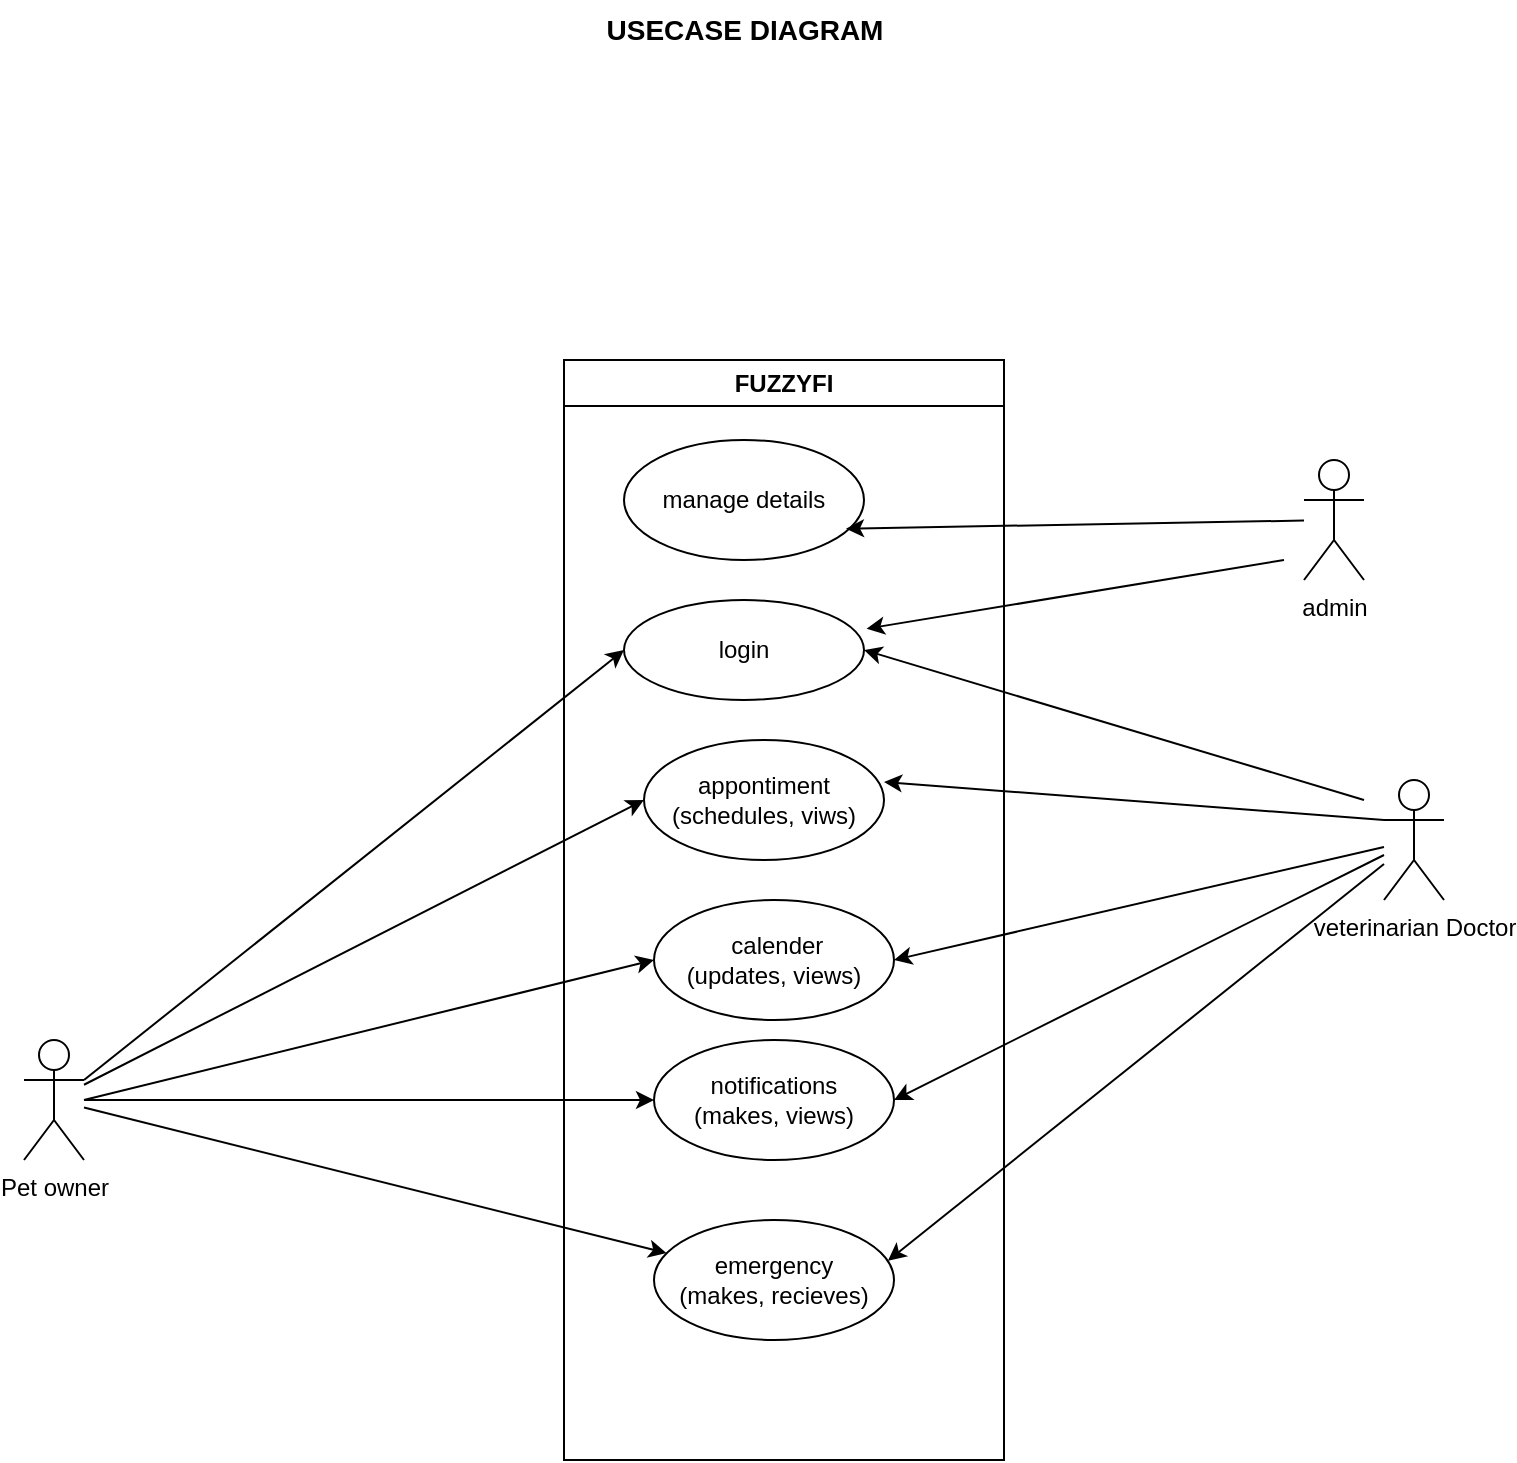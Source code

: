 <mxfile version="24.1.0" type="device">
  <diagram name="Page-1" id="OTb1ZRyh3Qiyg0LH3wsI">
    <mxGraphModel dx="780" dy="1644" grid="1" gridSize="10" guides="1" tooltips="1" connect="1" arrows="1" fold="1" page="1" pageScale="1" pageWidth="850" pageHeight="1100" math="0" shadow="0">
      <root>
        <mxCell id="0" />
        <mxCell id="1" parent="0" />
        <mxCell id="wVJ0UC80bQIWRE79aEJI-3" value="veterinarian Doctor" style="shape=umlActor;verticalLabelPosition=bottom;verticalAlign=top;html=1;outlineConnect=0;" parent="1" vertex="1">
          <mxGeometry x="730" y="120" width="30" height="60" as="geometry" />
        </mxCell>
        <mxCell id="wVJ0UC80bQIWRE79aEJI-4" value="admin" style="shape=umlActor;verticalLabelPosition=bottom;verticalAlign=top;html=1;outlineConnect=0;" parent="1" vertex="1">
          <mxGeometry x="690" y="-40" width="30" height="60" as="geometry" />
        </mxCell>
        <mxCell id="wVJ0UC80bQIWRE79aEJI-5" value="login" style="ellipse;whiteSpace=wrap;html=1;" parent="1" vertex="1">
          <mxGeometry x="350" y="30" width="120" height="50" as="geometry" />
        </mxCell>
        <mxCell id="wVJ0UC80bQIWRE79aEJI-6" value="appontiment&lt;div&gt;(schedules, viws)&lt;/div&gt;" style="ellipse;whiteSpace=wrap;html=1;" parent="1" vertex="1">
          <mxGeometry x="360" y="100" width="120" height="60" as="geometry" />
        </mxCell>
        <mxCell id="wVJ0UC80bQIWRE79aEJI-7" value="&amp;nbsp;calender&lt;div&gt;(updates, views)&lt;/div&gt;" style="ellipse;whiteSpace=wrap;html=1;" parent="1" vertex="1">
          <mxGeometry x="365" y="180" width="120" height="60" as="geometry" />
        </mxCell>
        <mxCell id="wVJ0UC80bQIWRE79aEJI-8" value="notifications&lt;div&gt;(makes, views)&lt;/div&gt;" style="ellipse;whiteSpace=wrap;html=1;" parent="1" vertex="1">
          <mxGeometry x="365" y="250" width="120" height="60" as="geometry" />
        </mxCell>
        <mxCell id="wVJ0UC80bQIWRE79aEJI-9" value="emergency&lt;div&gt;(makes, recieves)&lt;/div&gt;" style="ellipse;whiteSpace=wrap;html=1;" parent="1" vertex="1">
          <mxGeometry x="365" y="340" width="120" height="60" as="geometry" />
        </mxCell>
        <mxCell id="wVJ0UC80bQIWRE79aEJI-13" value="Pet owner" style="shape=umlActor;verticalLabelPosition=bottom;verticalAlign=top;html=1;outlineConnect=0;" parent="1" vertex="1">
          <mxGeometry x="50" y="250" width="30" height="60" as="geometry" />
        </mxCell>
        <mxCell id="wVJ0UC80bQIWRE79aEJI-14" value="manage details" style="ellipse;whiteSpace=wrap;html=1;" parent="1" vertex="1">
          <mxGeometry x="350" y="-50" width="120" height="60" as="geometry" />
        </mxCell>
        <mxCell id="wVJ0UC80bQIWRE79aEJI-15" value="" style="endArrow=classic;html=1;rounded=0;exitX=1;exitY=0.333;exitDx=0;exitDy=0;exitPerimeter=0;entryX=0;entryY=0.5;entryDx=0;entryDy=0;" parent="1" source="wVJ0UC80bQIWRE79aEJI-13" target="wVJ0UC80bQIWRE79aEJI-5" edge="1">
          <mxGeometry width="50" height="50" relative="1" as="geometry">
            <mxPoint x="100" y="240" as="sourcePoint" />
            <mxPoint x="150" y="190" as="targetPoint" />
          </mxGeometry>
        </mxCell>
        <mxCell id="wVJ0UC80bQIWRE79aEJI-16" value="" style="endArrow=classic;html=1;rounded=0;entryX=0;entryY=0.5;entryDx=0;entryDy=0;" parent="1" source="wVJ0UC80bQIWRE79aEJI-13" target="wVJ0UC80bQIWRE79aEJI-6" edge="1">
          <mxGeometry width="50" height="50" relative="1" as="geometry">
            <mxPoint x="180" y="270" as="sourcePoint" />
            <mxPoint x="230" y="220" as="targetPoint" />
          </mxGeometry>
        </mxCell>
        <mxCell id="wVJ0UC80bQIWRE79aEJI-17" value="" style="endArrow=classic;html=1;rounded=0;" parent="1" source="wVJ0UC80bQIWRE79aEJI-13" target="wVJ0UC80bQIWRE79aEJI-9" edge="1">
          <mxGeometry width="50" height="50" relative="1" as="geometry">
            <mxPoint x="220" y="290" as="sourcePoint" />
            <mxPoint x="270" y="240" as="targetPoint" />
          </mxGeometry>
        </mxCell>
        <mxCell id="wVJ0UC80bQIWRE79aEJI-18" value="" style="endArrow=classic;html=1;rounded=0;entryX=0;entryY=0.5;entryDx=0;entryDy=0;" parent="1" target="wVJ0UC80bQIWRE79aEJI-8" edge="1">
          <mxGeometry width="50" height="50" relative="1" as="geometry">
            <mxPoint x="80" y="280" as="sourcePoint" />
            <mxPoint x="310" y="240" as="targetPoint" />
          </mxGeometry>
        </mxCell>
        <mxCell id="wVJ0UC80bQIWRE79aEJI-19" value="" style="endArrow=classic;html=1;rounded=0;entryX=0;entryY=0.5;entryDx=0;entryDy=0;" parent="1" target="wVJ0UC80bQIWRE79aEJI-7" edge="1">
          <mxGeometry width="50" height="50" relative="1" as="geometry">
            <mxPoint x="80" y="280" as="sourcePoint" />
            <mxPoint x="300" y="210" as="targetPoint" />
          </mxGeometry>
        </mxCell>
        <mxCell id="wVJ0UC80bQIWRE79aEJI-20" value="" style="endArrow=classic;html=1;rounded=0;entryX=1;entryY=0.5;entryDx=0;entryDy=0;" parent="1" source="wVJ0UC80bQIWRE79aEJI-3" target="wVJ0UC80bQIWRE79aEJI-7" edge="1">
          <mxGeometry width="50" height="50" relative="1" as="geometry">
            <mxPoint x="570" y="140" as="sourcePoint" />
            <mxPoint x="620" y="90" as="targetPoint" />
          </mxGeometry>
        </mxCell>
        <mxCell id="wVJ0UC80bQIWRE79aEJI-21" value="" style="endArrow=classic;html=1;rounded=0;entryX=1;entryY=0.5;entryDx=0;entryDy=0;" parent="1" source="wVJ0UC80bQIWRE79aEJI-3" target="wVJ0UC80bQIWRE79aEJI-8" edge="1">
          <mxGeometry width="50" height="50" relative="1" as="geometry">
            <mxPoint x="650" y="310" as="sourcePoint" />
            <mxPoint x="700" y="260" as="targetPoint" />
          </mxGeometry>
        </mxCell>
        <mxCell id="wVJ0UC80bQIWRE79aEJI-22" value="" style="endArrow=classic;html=1;rounded=0;entryX=0.975;entryY=0.339;entryDx=0;entryDy=0;entryPerimeter=0;" parent="1" source="wVJ0UC80bQIWRE79aEJI-3" target="wVJ0UC80bQIWRE79aEJI-9" edge="1">
          <mxGeometry width="50" height="50" relative="1" as="geometry">
            <mxPoint x="650" y="310" as="sourcePoint" />
            <mxPoint x="700" y="260" as="targetPoint" />
          </mxGeometry>
        </mxCell>
        <mxCell id="wVJ0UC80bQIWRE79aEJI-23" value="" style="endArrow=classic;html=1;rounded=0;exitX=0;exitY=0.333;exitDx=0;exitDy=0;exitPerimeter=0;entryX=1;entryY=0.35;entryDx=0;entryDy=0;entryPerimeter=0;" parent="1" source="wVJ0UC80bQIWRE79aEJI-3" target="wVJ0UC80bQIWRE79aEJI-6" edge="1">
          <mxGeometry width="50" height="50" relative="1" as="geometry">
            <mxPoint x="650" y="310" as="sourcePoint" />
            <mxPoint x="700" y="260" as="targetPoint" />
          </mxGeometry>
        </mxCell>
        <mxCell id="wVJ0UC80bQIWRE79aEJI-24" value="" style="endArrow=classic;html=1;rounded=0;entryX=0.925;entryY=0.739;entryDx=0;entryDy=0;entryPerimeter=0;" parent="1" source="wVJ0UC80bQIWRE79aEJI-4" target="wVJ0UC80bQIWRE79aEJI-14" edge="1">
          <mxGeometry width="50" height="50" relative="1" as="geometry">
            <mxPoint x="650" y="310" as="sourcePoint" />
            <mxPoint x="700" y="260" as="targetPoint" />
          </mxGeometry>
        </mxCell>
        <mxCell id="wVJ0UC80bQIWRE79aEJI-25" value="" style="endArrow=classic;html=1;rounded=0;entryX=1;entryY=0.5;entryDx=0;entryDy=0;" parent="1" target="wVJ0UC80bQIWRE79aEJI-5" edge="1">
          <mxGeometry width="50" height="50" relative="1" as="geometry">
            <mxPoint x="720" y="130" as="sourcePoint" />
            <mxPoint x="610" y="50" as="targetPoint" />
          </mxGeometry>
        </mxCell>
        <mxCell id="wVJ0UC80bQIWRE79aEJI-26" value="" style="endArrow=classic;html=1;rounded=0;entryX=1.011;entryY=0.287;entryDx=0;entryDy=0;entryPerimeter=0;" parent="1" target="wVJ0UC80bQIWRE79aEJI-5" edge="1">
          <mxGeometry width="50" height="50" relative="1" as="geometry">
            <mxPoint x="680" y="10" as="sourcePoint" />
            <mxPoint x="590" as="targetPoint" />
          </mxGeometry>
        </mxCell>
        <mxCell id="wVJ0UC80bQIWRE79aEJI-27" value="&lt;b&gt;&lt;font style=&quot;font-size: 14px;&quot;&gt;USECASE DIAGRAM&lt;/font&gt;&lt;/b&gt;" style="text;html=1;align=center;verticalAlign=middle;resizable=0;points=[];autosize=1;strokeColor=none;fillColor=none;" parent="1" vertex="1">
          <mxGeometry x="330" y="-270" width="160" height="30" as="geometry" />
        </mxCell>
        <mxCell id="8xcBH1uQO-JWMwHh5S23-1" value="FUZZYFI" style="swimlane;whiteSpace=wrap;html=1;" vertex="1" parent="1">
          <mxGeometry x="320" y="-90" width="220" height="550" as="geometry" />
        </mxCell>
      </root>
    </mxGraphModel>
  </diagram>
</mxfile>
